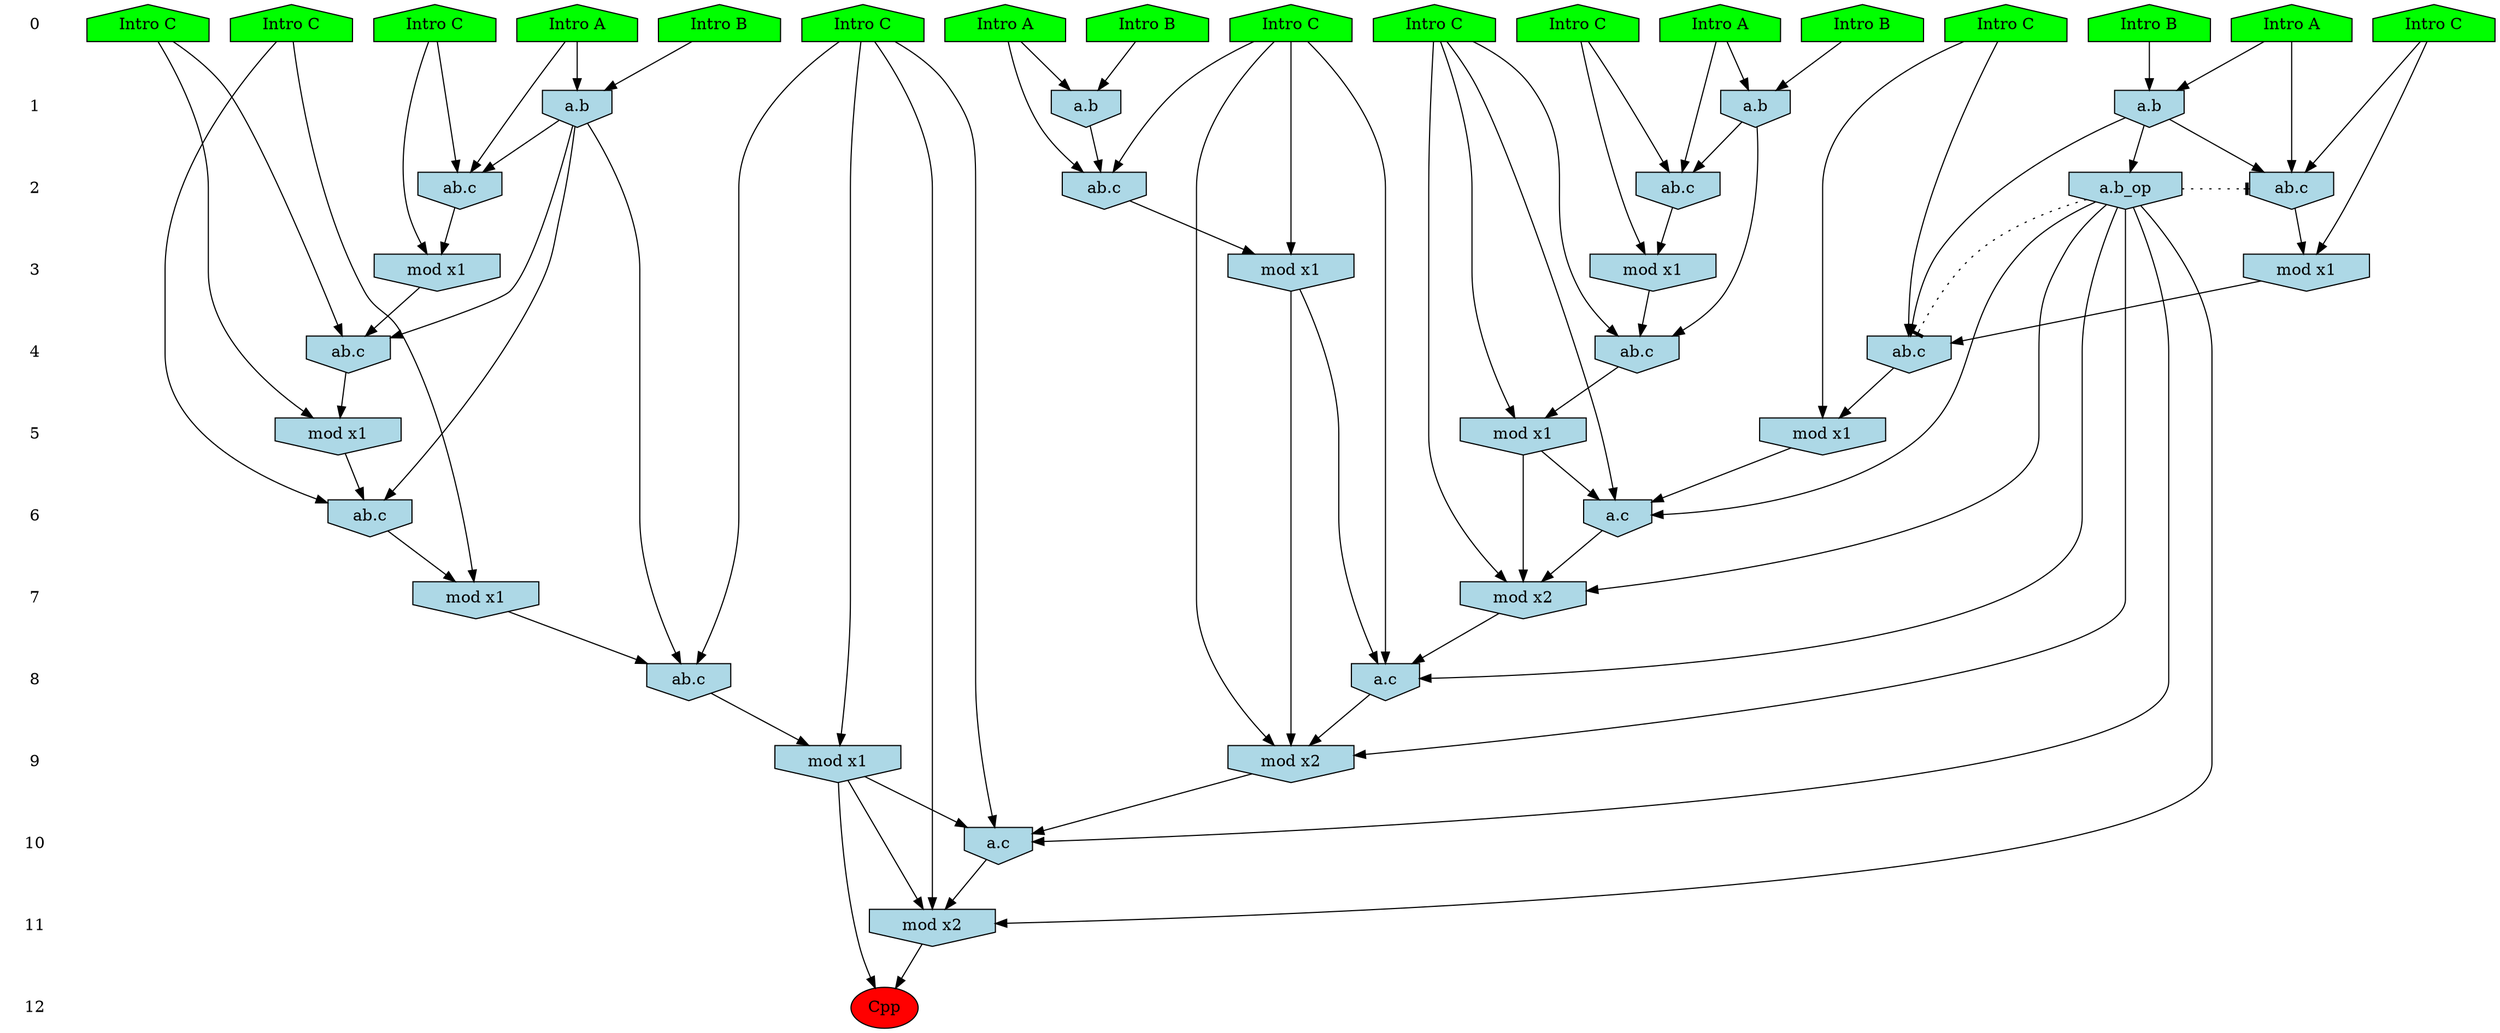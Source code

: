 /* Compression of 1 causal flows obtained in average at 2.017794E+01 t.u */
/* Compressed causal flows were: [3737] */
digraph G{
 ranksep=.5 ; 
{ rank = same ; "0" [shape=plaintext] ; node_1 [label ="Intro A", shape=house, style=filled, fillcolor=green] ;
node_2 [label ="Intro B", shape=house, style=filled, fillcolor=green] ;
node_3 [label ="Intro B", shape=house, style=filled, fillcolor=green] ;
node_4 [label ="Intro A", shape=house, style=filled, fillcolor=green] ;
node_5 [label ="Intro B", shape=house, style=filled, fillcolor=green] ;
node_6 [label ="Intro A", shape=house, style=filled, fillcolor=green] ;
node_7 [label ="Intro A", shape=house, style=filled, fillcolor=green] ;
node_8 [label ="Intro B", shape=house, style=filled, fillcolor=green] ;
node_9 [label ="Intro C", shape=house, style=filled, fillcolor=green] ;
node_10 [label ="Intro C", shape=house, style=filled, fillcolor=green] ;
node_11 [label ="Intro C", shape=house, style=filled, fillcolor=green] ;
node_12 [label ="Intro C", shape=house, style=filled, fillcolor=green] ;
node_13 [label ="Intro C", shape=house, style=filled, fillcolor=green] ;
node_14 [label ="Intro C", shape=house, style=filled, fillcolor=green] ;
node_15 [label ="Intro C", shape=house, style=filled, fillcolor=green] ;
node_16 [label ="Intro C", shape=house, style=filled, fillcolor=green] ;
node_17 [label ="Intro C", shape=house, style=filled, fillcolor=green] ;
}
{ rank = same ; "1" [shape=plaintext] ; node_18 [label="a.b", shape=invhouse, style=filled, fillcolor = lightblue] ;
node_20 [label="a.b", shape=invhouse, style=filled, fillcolor = lightblue] ;
node_21 [label="a.b", shape=invhouse, style=filled, fillcolor = lightblue] ;
node_32 [label="a.b", shape=invhouse, style=filled, fillcolor = lightblue] ;
}
{ rank = same ; "2" [shape=plaintext] ; node_19 [label="ab.c", shape=invhouse, style=filled, fillcolor = lightblue] ;
node_22 [label="ab.c", shape=invhouse, style=filled, fillcolor = lightblue] ;
node_23 [label="ab.c", shape=invhouse, style=filled, fillcolor = lightblue] ;
node_30 [label="a.b_op", shape=invhouse, style=filled, fillcolor = lightblue] ;
node_34 [label="ab.c", shape=invhouse, style=filled, fillcolor = lightblue] ;
}
{ rank = same ; "3" [shape=plaintext] ; node_24 [label="mod x1", shape=invhouse, style=filled, fillcolor = lightblue] ;
node_26 [label="mod x1", shape=invhouse, style=filled, fillcolor = lightblue] ;
node_27 [label="mod x1", shape=invhouse, style=filled, fillcolor = lightblue] ;
node_37 [label="mod x1", shape=invhouse, style=filled, fillcolor = lightblue] ;
}
{ rank = same ; "4" [shape=plaintext] ; node_25 [label="ab.c", shape=invhouse, style=filled, fillcolor = lightblue] ;
node_28 [label="ab.c", shape=invhouse, style=filled, fillcolor = lightblue] ;
node_38 [label="ab.c", shape=invhouse, style=filled, fillcolor = lightblue] ;
}
{ rank = same ; "5" [shape=plaintext] ; node_29 [label="mod x1", shape=invhouse, style=filled, fillcolor = lightblue] ;
node_31 [label="mod x1", shape=invhouse, style=filled, fillcolor = lightblue] ;
node_40 [label="mod x1", shape=invhouse, style=filled, fillcolor = lightblue] ;
}
{ rank = same ; "6" [shape=plaintext] ; node_33 [label="ab.c", shape=invhouse, style=filled, fillcolor = lightblue] ;
node_41 [label="a.c", shape=invhouse, style=filled, fillcolor = lightblue] ;
}
{ rank = same ; "7" [shape=plaintext] ; node_35 [label="mod x1", shape=invhouse, style=filled, fillcolor = lightblue] ;
node_42 [label="mod x2", shape=invhouse, style=filled, fillcolor = lightblue] ;
}
{ rank = same ; "8" [shape=plaintext] ; node_36 [label="ab.c", shape=invhouse, style=filled, fillcolor = lightblue] ;
node_43 [label="a.c", shape=invhouse, style=filled, fillcolor = lightblue] ;
}
{ rank = same ; "9" [shape=plaintext] ; node_39 [label="mod x1", shape=invhouse, style=filled, fillcolor = lightblue] ;
node_44 [label="mod x2", shape=invhouse, style=filled, fillcolor = lightblue] ;
}
{ rank = same ; "10" [shape=plaintext] ; node_45 [label="a.c", shape=invhouse, style=filled, fillcolor = lightblue] ;
}
{ rank = same ; "11" [shape=plaintext] ; node_46 [label="mod x2", shape=invhouse, style=filled, fillcolor = lightblue] ;
}
{ rank = same ; "12" [shape=plaintext] ; node_47 [label ="Cpp", style=filled, fillcolor=red] ;
}
"0" -> "1" [style="invis"]; 
"1" -> "2" [style="invis"]; 
"2" -> "3" [style="invis"]; 
"3" -> "4" [style="invis"]; 
"4" -> "5" [style="invis"]; 
"5" -> "6" [style="invis"]; 
"6" -> "7" [style="invis"]; 
"7" -> "8" [style="invis"]; 
"8" -> "9" [style="invis"]; 
"9" -> "10" [style="invis"]; 
"10" -> "11" [style="invis"]; 
"11" -> "12" [style="invis"]; 
node_3 -> node_18
node_7 -> node_18
node_7 -> node_19
node_13 -> node_19
node_18 -> node_19
node_4 -> node_20
node_8 -> node_20
node_1 -> node_21
node_5 -> node_21
node_4 -> node_22
node_12 -> node_22
node_20 -> node_22
node_1 -> node_23
node_9 -> node_23
node_21 -> node_23
node_9 -> node_24
node_23 -> node_24
node_15 -> node_25
node_21 -> node_25
node_24 -> node_25
node_12 -> node_26
node_22 -> node_26
node_13 -> node_27
node_19 -> node_27
node_11 -> node_28
node_18 -> node_28
node_27 -> node_28
node_15 -> node_29
node_25 -> node_29
node_21 -> node_30
node_11 -> node_31
node_28 -> node_31
node_2 -> node_32
node_6 -> node_32
node_14 -> node_33
node_18 -> node_33
node_31 -> node_33
node_6 -> node_34
node_16 -> node_34
node_32 -> node_34
node_14 -> node_35
node_33 -> node_35
node_17 -> node_36
node_18 -> node_36
node_35 -> node_36
node_16 -> node_37
node_34 -> node_37
node_10 -> node_38
node_32 -> node_38
node_37 -> node_38
node_17 -> node_39
node_36 -> node_39
node_10 -> node_40
node_38 -> node_40
node_10 -> node_41
node_29 -> node_41
node_30 -> node_41
node_40 -> node_41
node_10 -> node_42
node_30 -> node_42
node_40 -> node_42
node_41 -> node_42
node_12 -> node_43
node_26 -> node_43
node_30 -> node_43
node_42 -> node_43
node_12 -> node_44
node_26 -> node_44
node_30 -> node_44
node_43 -> node_44
node_17 -> node_45
node_30 -> node_45
node_39 -> node_45
node_44 -> node_45
node_17 -> node_46
node_30 -> node_46
node_39 -> node_46
node_45 -> node_46
node_39 -> node_47
node_46 -> node_47
node_30 -> node_25 [style=dotted, arrowhead = tee] 
node_30 -> node_23 [style=dotted, arrowhead = tee] 
}
/*
 Dot generation time: 0.000190
*/